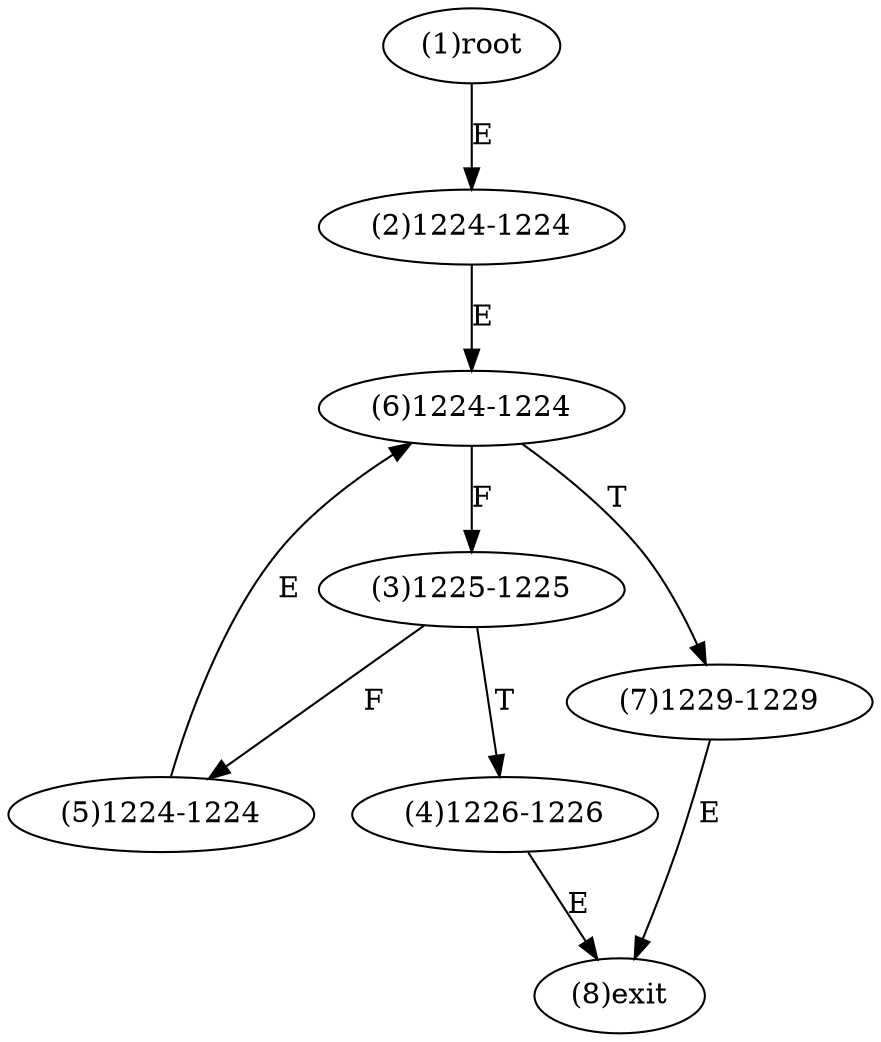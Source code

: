 digraph "" { 
1[ label="(1)root"];
2[ label="(2)1224-1224"];
3[ label="(3)1225-1225"];
4[ label="(4)1226-1226"];
5[ label="(5)1224-1224"];
6[ label="(6)1224-1224"];
7[ label="(7)1229-1229"];
8[ label="(8)exit"];
1->2[ label="E"];
2->6[ label="E"];
3->5[ label="F"];
3->4[ label="T"];
4->8[ label="E"];
5->6[ label="E"];
6->3[ label="F"];
6->7[ label="T"];
7->8[ label="E"];
}